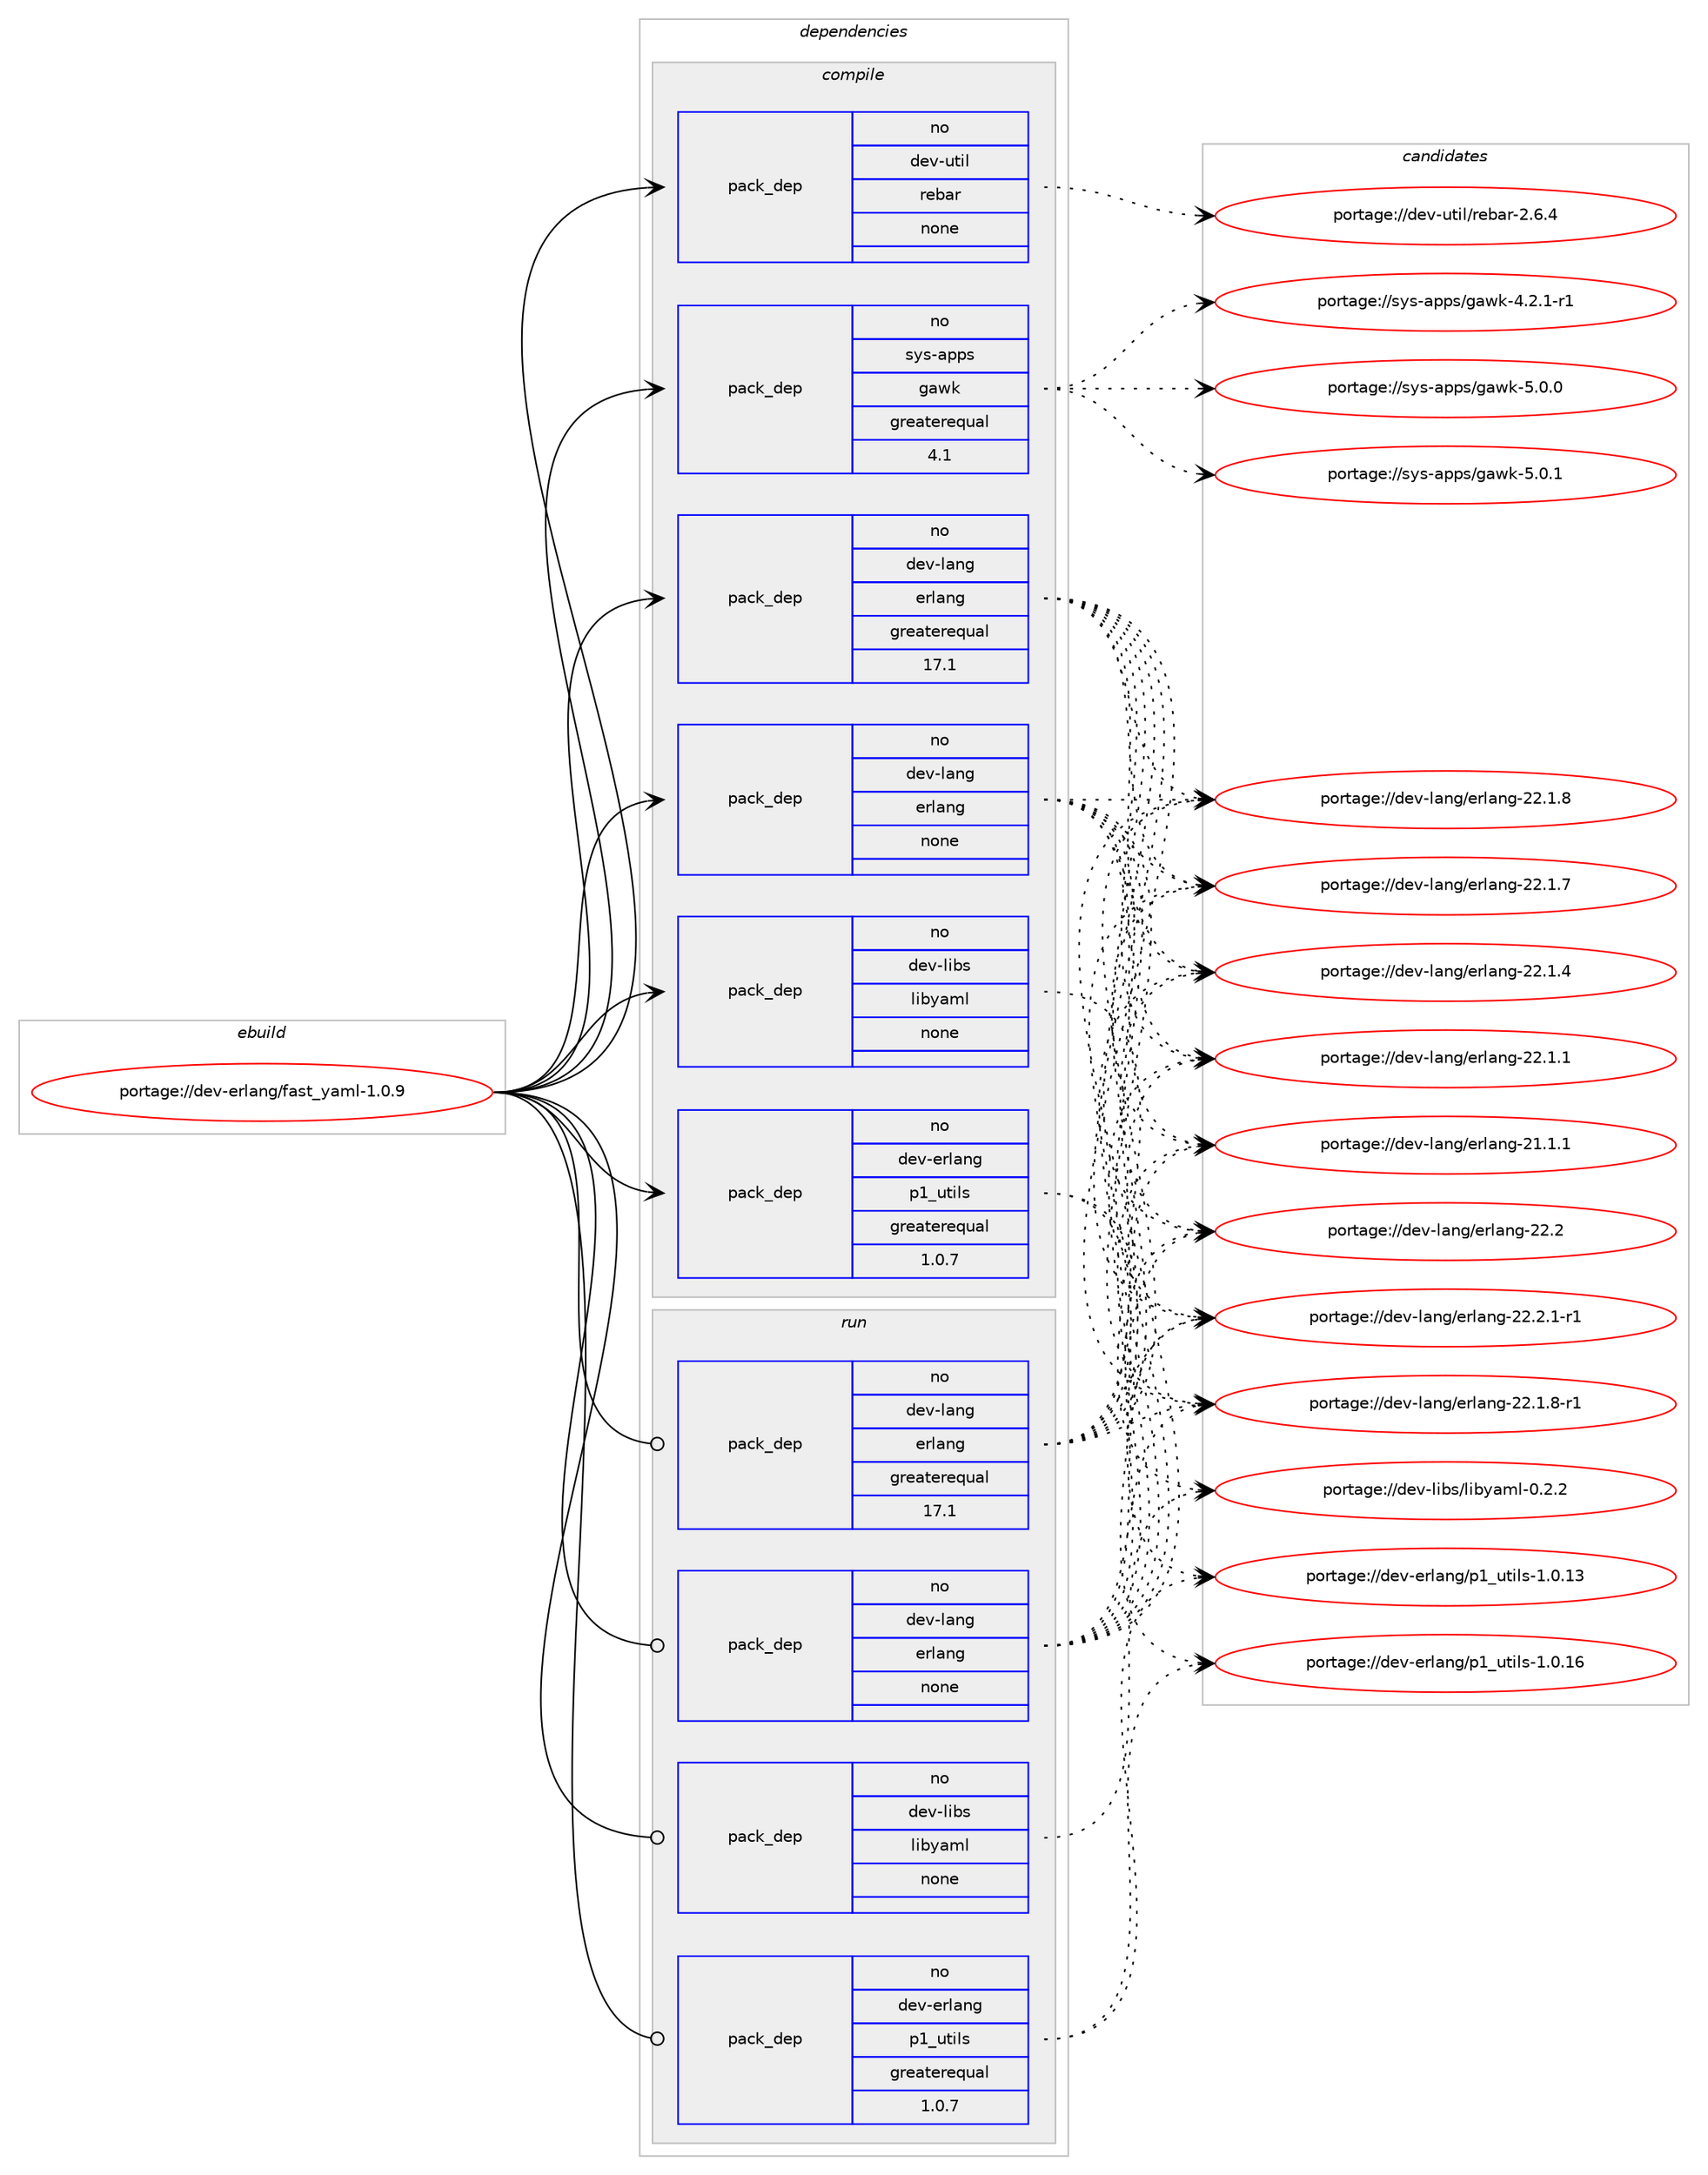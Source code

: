 digraph prolog {

# *************
# Graph options
# *************

newrank=true;
concentrate=true;
compound=true;
graph [rankdir=LR,fontname=Helvetica,fontsize=10,ranksep=1.5];#, ranksep=2.5, nodesep=0.2];
edge  [arrowhead=vee];
node  [fontname=Helvetica,fontsize=10];

# **********
# The ebuild
# **********

subgraph cluster_leftcol {
color=gray;
label=<<i>ebuild</i>>;
id [label="portage://dev-erlang/fast_yaml-1.0.9", color=red, width=4, href="../dev-erlang/fast_yaml-1.0.9.svg"];
}

# ****************
# The dependencies
# ****************

subgraph cluster_midcol {
color=gray;
label=<<i>dependencies</i>>;
subgraph cluster_compile {
fillcolor="#eeeeee";
style=filled;
label=<<i>compile</i>>;
subgraph pack432333 {
dependency575086 [label=<<TABLE BORDER="0" CELLBORDER="1" CELLSPACING="0" CELLPADDING="4" WIDTH="220"><TR><TD ROWSPAN="6" CELLPADDING="30">pack_dep</TD></TR><TR><TD WIDTH="110">no</TD></TR><TR><TD>dev-erlang</TD></TR><TR><TD>p1_utils</TD></TR><TR><TD>greaterequal</TD></TR><TR><TD>1.0.7</TD></TR></TABLE>>, shape=none, color=blue];
}
id:e -> dependency575086:w [weight=20,style="solid",arrowhead="vee"];
subgraph pack432334 {
dependency575087 [label=<<TABLE BORDER="0" CELLBORDER="1" CELLSPACING="0" CELLPADDING="4" WIDTH="220"><TR><TD ROWSPAN="6" CELLPADDING="30">pack_dep</TD></TR><TR><TD WIDTH="110">no</TD></TR><TR><TD>dev-lang</TD></TR><TR><TD>erlang</TD></TR><TR><TD>greaterequal</TD></TR><TR><TD>17.1</TD></TR></TABLE>>, shape=none, color=blue];
}
id:e -> dependency575087:w [weight=20,style="solid",arrowhead="vee"];
subgraph pack432335 {
dependency575088 [label=<<TABLE BORDER="0" CELLBORDER="1" CELLSPACING="0" CELLPADDING="4" WIDTH="220"><TR><TD ROWSPAN="6" CELLPADDING="30">pack_dep</TD></TR><TR><TD WIDTH="110">no</TD></TR><TR><TD>dev-lang</TD></TR><TR><TD>erlang</TD></TR><TR><TD>none</TD></TR><TR><TD></TD></TR></TABLE>>, shape=none, color=blue];
}
id:e -> dependency575088:w [weight=20,style="solid",arrowhead="vee"];
subgraph pack432336 {
dependency575089 [label=<<TABLE BORDER="0" CELLBORDER="1" CELLSPACING="0" CELLPADDING="4" WIDTH="220"><TR><TD ROWSPAN="6" CELLPADDING="30">pack_dep</TD></TR><TR><TD WIDTH="110">no</TD></TR><TR><TD>dev-libs</TD></TR><TR><TD>libyaml</TD></TR><TR><TD>none</TD></TR><TR><TD></TD></TR></TABLE>>, shape=none, color=blue];
}
id:e -> dependency575089:w [weight=20,style="solid",arrowhead="vee"];
subgraph pack432337 {
dependency575090 [label=<<TABLE BORDER="0" CELLBORDER="1" CELLSPACING="0" CELLPADDING="4" WIDTH="220"><TR><TD ROWSPAN="6" CELLPADDING="30">pack_dep</TD></TR><TR><TD WIDTH="110">no</TD></TR><TR><TD>dev-util</TD></TR><TR><TD>rebar</TD></TR><TR><TD>none</TD></TR><TR><TD></TD></TR></TABLE>>, shape=none, color=blue];
}
id:e -> dependency575090:w [weight=20,style="solid",arrowhead="vee"];
subgraph pack432338 {
dependency575091 [label=<<TABLE BORDER="0" CELLBORDER="1" CELLSPACING="0" CELLPADDING="4" WIDTH="220"><TR><TD ROWSPAN="6" CELLPADDING="30">pack_dep</TD></TR><TR><TD WIDTH="110">no</TD></TR><TR><TD>sys-apps</TD></TR><TR><TD>gawk</TD></TR><TR><TD>greaterequal</TD></TR><TR><TD>4.1</TD></TR></TABLE>>, shape=none, color=blue];
}
id:e -> dependency575091:w [weight=20,style="solid",arrowhead="vee"];
}
subgraph cluster_compileandrun {
fillcolor="#eeeeee";
style=filled;
label=<<i>compile and run</i>>;
}
subgraph cluster_run {
fillcolor="#eeeeee";
style=filled;
label=<<i>run</i>>;
subgraph pack432339 {
dependency575092 [label=<<TABLE BORDER="0" CELLBORDER="1" CELLSPACING="0" CELLPADDING="4" WIDTH="220"><TR><TD ROWSPAN="6" CELLPADDING="30">pack_dep</TD></TR><TR><TD WIDTH="110">no</TD></TR><TR><TD>dev-erlang</TD></TR><TR><TD>p1_utils</TD></TR><TR><TD>greaterequal</TD></TR><TR><TD>1.0.7</TD></TR></TABLE>>, shape=none, color=blue];
}
id:e -> dependency575092:w [weight=20,style="solid",arrowhead="odot"];
subgraph pack432340 {
dependency575093 [label=<<TABLE BORDER="0" CELLBORDER="1" CELLSPACING="0" CELLPADDING="4" WIDTH="220"><TR><TD ROWSPAN="6" CELLPADDING="30">pack_dep</TD></TR><TR><TD WIDTH="110">no</TD></TR><TR><TD>dev-lang</TD></TR><TR><TD>erlang</TD></TR><TR><TD>greaterequal</TD></TR><TR><TD>17.1</TD></TR></TABLE>>, shape=none, color=blue];
}
id:e -> dependency575093:w [weight=20,style="solid",arrowhead="odot"];
subgraph pack432341 {
dependency575094 [label=<<TABLE BORDER="0" CELLBORDER="1" CELLSPACING="0" CELLPADDING="4" WIDTH="220"><TR><TD ROWSPAN="6" CELLPADDING="30">pack_dep</TD></TR><TR><TD WIDTH="110">no</TD></TR><TR><TD>dev-lang</TD></TR><TR><TD>erlang</TD></TR><TR><TD>none</TD></TR><TR><TD></TD></TR></TABLE>>, shape=none, color=blue];
}
id:e -> dependency575094:w [weight=20,style="solid",arrowhead="odot"];
subgraph pack432342 {
dependency575095 [label=<<TABLE BORDER="0" CELLBORDER="1" CELLSPACING="0" CELLPADDING="4" WIDTH="220"><TR><TD ROWSPAN="6" CELLPADDING="30">pack_dep</TD></TR><TR><TD WIDTH="110">no</TD></TR><TR><TD>dev-libs</TD></TR><TR><TD>libyaml</TD></TR><TR><TD>none</TD></TR><TR><TD></TD></TR></TABLE>>, shape=none, color=blue];
}
id:e -> dependency575095:w [weight=20,style="solid",arrowhead="odot"];
}
}

# **************
# The candidates
# **************

subgraph cluster_choices {
rank=same;
color=gray;
label=<<i>candidates</i>>;

subgraph choice432333 {
color=black;
nodesep=1;
choice100101118451011141089711010347112499511711610510811545494648464954 [label="portage://dev-erlang/p1_utils-1.0.16", color=red, width=4,href="../dev-erlang/p1_utils-1.0.16.svg"];
choice100101118451011141089711010347112499511711610510811545494648464951 [label="portage://dev-erlang/p1_utils-1.0.13", color=red, width=4,href="../dev-erlang/p1_utils-1.0.13.svg"];
dependency575086:e -> choice100101118451011141089711010347112499511711610510811545494648464954:w [style=dotted,weight="100"];
dependency575086:e -> choice100101118451011141089711010347112499511711610510811545494648464951:w [style=dotted,weight="100"];
}
subgraph choice432334 {
color=black;
nodesep=1;
choice10010111845108971101034710111410897110103455050465046494511449 [label="portage://dev-lang/erlang-22.2.1-r1", color=red, width=4,href="../dev-lang/erlang-22.2.1-r1.svg"];
choice100101118451089711010347101114108971101034550504650 [label="portage://dev-lang/erlang-22.2", color=red, width=4,href="../dev-lang/erlang-22.2.svg"];
choice10010111845108971101034710111410897110103455050464946564511449 [label="portage://dev-lang/erlang-22.1.8-r1", color=red, width=4,href="../dev-lang/erlang-22.1.8-r1.svg"];
choice1001011184510897110103471011141089711010345505046494656 [label="portage://dev-lang/erlang-22.1.8", color=red, width=4,href="../dev-lang/erlang-22.1.8.svg"];
choice1001011184510897110103471011141089711010345505046494655 [label="portage://dev-lang/erlang-22.1.7", color=red, width=4,href="../dev-lang/erlang-22.1.7.svg"];
choice1001011184510897110103471011141089711010345505046494652 [label="portage://dev-lang/erlang-22.1.4", color=red, width=4,href="../dev-lang/erlang-22.1.4.svg"];
choice1001011184510897110103471011141089711010345505046494649 [label="portage://dev-lang/erlang-22.1.1", color=red, width=4,href="../dev-lang/erlang-22.1.1.svg"];
choice1001011184510897110103471011141089711010345504946494649 [label="portage://dev-lang/erlang-21.1.1", color=red, width=4,href="../dev-lang/erlang-21.1.1.svg"];
dependency575087:e -> choice10010111845108971101034710111410897110103455050465046494511449:w [style=dotted,weight="100"];
dependency575087:e -> choice100101118451089711010347101114108971101034550504650:w [style=dotted,weight="100"];
dependency575087:e -> choice10010111845108971101034710111410897110103455050464946564511449:w [style=dotted,weight="100"];
dependency575087:e -> choice1001011184510897110103471011141089711010345505046494656:w [style=dotted,weight="100"];
dependency575087:e -> choice1001011184510897110103471011141089711010345505046494655:w [style=dotted,weight="100"];
dependency575087:e -> choice1001011184510897110103471011141089711010345505046494652:w [style=dotted,weight="100"];
dependency575087:e -> choice1001011184510897110103471011141089711010345505046494649:w [style=dotted,weight="100"];
dependency575087:e -> choice1001011184510897110103471011141089711010345504946494649:w [style=dotted,weight="100"];
}
subgraph choice432335 {
color=black;
nodesep=1;
choice10010111845108971101034710111410897110103455050465046494511449 [label="portage://dev-lang/erlang-22.2.1-r1", color=red, width=4,href="../dev-lang/erlang-22.2.1-r1.svg"];
choice100101118451089711010347101114108971101034550504650 [label="portage://dev-lang/erlang-22.2", color=red, width=4,href="../dev-lang/erlang-22.2.svg"];
choice10010111845108971101034710111410897110103455050464946564511449 [label="portage://dev-lang/erlang-22.1.8-r1", color=red, width=4,href="../dev-lang/erlang-22.1.8-r1.svg"];
choice1001011184510897110103471011141089711010345505046494656 [label="portage://dev-lang/erlang-22.1.8", color=red, width=4,href="../dev-lang/erlang-22.1.8.svg"];
choice1001011184510897110103471011141089711010345505046494655 [label="portage://dev-lang/erlang-22.1.7", color=red, width=4,href="../dev-lang/erlang-22.1.7.svg"];
choice1001011184510897110103471011141089711010345505046494652 [label="portage://dev-lang/erlang-22.1.4", color=red, width=4,href="../dev-lang/erlang-22.1.4.svg"];
choice1001011184510897110103471011141089711010345505046494649 [label="portage://dev-lang/erlang-22.1.1", color=red, width=4,href="../dev-lang/erlang-22.1.1.svg"];
choice1001011184510897110103471011141089711010345504946494649 [label="portage://dev-lang/erlang-21.1.1", color=red, width=4,href="../dev-lang/erlang-21.1.1.svg"];
dependency575088:e -> choice10010111845108971101034710111410897110103455050465046494511449:w [style=dotted,weight="100"];
dependency575088:e -> choice100101118451089711010347101114108971101034550504650:w [style=dotted,weight="100"];
dependency575088:e -> choice10010111845108971101034710111410897110103455050464946564511449:w [style=dotted,weight="100"];
dependency575088:e -> choice1001011184510897110103471011141089711010345505046494656:w [style=dotted,weight="100"];
dependency575088:e -> choice1001011184510897110103471011141089711010345505046494655:w [style=dotted,weight="100"];
dependency575088:e -> choice1001011184510897110103471011141089711010345505046494652:w [style=dotted,weight="100"];
dependency575088:e -> choice1001011184510897110103471011141089711010345505046494649:w [style=dotted,weight="100"];
dependency575088:e -> choice1001011184510897110103471011141089711010345504946494649:w [style=dotted,weight="100"];
}
subgraph choice432336 {
color=black;
nodesep=1;
choice1001011184510810598115471081059812197109108454846504650 [label="portage://dev-libs/libyaml-0.2.2", color=red, width=4,href="../dev-libs/libyaml-0.2.2.svg"];
dependency575089:e -> choice1001011184510810598115471081059812197109108454846504650:w [style=dotted,weight="100"];
}
subgraph choice432337 {
color=black;
nodesep=1;
choice10010111845117116105108471141019897114455046544652 [label="portage://dev-util/rebar-2.6.4", color=red, width=4,href="../dev-util/rebar-2.6.4.svg"];
dependency575090:e -> choice10010111845117116105108471141019897114455046544652:w [style=dotted,weight="100"];
}
subgraph choice432338 {
color=black;
nodesep=1;
choice11512111545971121121154710397119107455346484649 [label="portage://sys-apps/gawk-5.0.1", color=red, width=4,href="../sys-apps/gawk-5.0.1.svg"];
choice11512111545971121121154710397119107455346484648 [label="portage://sys-apps/gawk-5.0.0", color=red, width=4,href="../sys-apps/gawk-5.0.0.svg"];
choice115121115459711211211547103971191074552465046494511449 [label="portage://sys-apps/gawk-4.2.1-r1", color=red, width=4,href="../sys-apps/gawk-4.2.1-r1.svg"];
dependency575091:e -> choice11512111545971121121154710397119107455346484649:w [style=dotted,weight="100"];
dependency575091:e -> choice11512111545971121121154710397119107455346484648:w [style=dotted,weight="100"];
dependency575091:e -> choice115121115459711211211547103971191074552465046494511449:w [style=dotted,weight="100"];
}
subgraph choice432339 {
color=black;
nodesep=1;
choice100101118451011141089711010347112499511711610510811545494648464954 [label="portage://dev-erlang/p1_utils-1.0.16", color=red, width=4,href="../dev-erlang/p1_utils-1.0.16.svg"];
choice100101118451011141089711010347112499511711610510811545494648464951 [label="portage://dev-erlang/p1_utils-1.0.13", color=red, width=4,href="../dev-erlang/p1_utils-1.0.13.svg"];
dependency575092:e -> choice100101118451011141089711010347112499511711610510811545494648464954:w [style=dotted,weight="100"];
dependency575092:e -> choice100101118451011141089711010347112499511711610510811545494648464951:w [style=dotted,weight="100"];
}
subgraph choice432340 {
color=black;
nodesep=1;
choice10010111845108971101034710111410897110103455050465046494511449 [label="portage://dev-lang/erlang-22.2.1-r1", color=red, width=4,href="../dev-lang/erlang-22.2.1-r1.svg"];
choice100101118451089711010347101114108971101034550504650 [label="portage://dev-lang/erlang-22.2", color=red, width=4,href="../dev-lang/erlang-22.2.svg"];
choice10010111845108971101034710111410897110103455050464946564511449 [label="portage://dev-lang/erlang-22.1.8-r1", color=red, width=4,href="../dev-lang/erlang-22.1.8-r1.svg"];
choice1001011184510897110103471011141089711010345505046494656 [label="portage://dev-lang/erlang-22.1.8", color=red, width=4,href="../dev-lang/erlang-22.1.8.svg"];
choice1001011184510897110103471011141089711010345505046494655 [label="portage://dev-lang/erlang-22.1.7", color=red, width=4,href="../dev-lang/erlang-22.1.7.svg"];
choice1001011184510897110103471011141089711010345505046494652 [label="portage://dev-lang/erlang-22.1.4", color=red, width=4,href="../dev-lang/erlang-22.1.4.svg"];
choice1001011184510897110103471011141089711010345505046494649 [label="portage://dev-lang/erlang-22.1.1", color=red, width=4,href="../dev-lang/erlang-22.1.1.svg"];
choice1001011184510897110103471011141089711010345504946494649 [label="portage://dev-lang/erlang-21.1.1", color=red, width=4,href="../dev-lang/erlang-21.1.1.svg"];
dependency575093:e -> choice10010111845108971101034710111410897110103455050465046494511449:w [style=dotted,weight="100"];
dependency575093:e -> choice100101118451089711010347101114108971101034550504650:w [style=dotted,weight="100"];
dependency575093:e -> choice10010111845108971101034710111410897110103455050464946564511449:w [style=dotted,weight="100"];
dependency575093:e -> choice1001011184510897110103471011141089711010345505046494656:w [style=dotted,weight="100"];
dependency575093:e -> choice1001011184510897110103471011141089711010345505046494655:w [style=dotted,weight="100"];
dependency575093:e -> choice1001011184510897110103471011141089711010345505046494652:w [style=dotted,weight="100"];
dependency575093:e -> choice1001011184510897110103471011141089711010345505046494649:w [style=dotted,weight="100"];
dependency575093:e -> choice1001011184510897110103471011141089711010345504946494649:w [style=dotted,weight="100"];
}
subgraph choice432341 {
color=black;
nodesep=1;
choice10010111845108971101034710111410897110103455050465046494511449 [label="portage://dev-lang/erlang-22.2.1-r1", color=red, width=4,href="../dev-lang/erlang-22.2.1-r1.svg"];
choice100101118451089711010347101114108971101034550504650 [label="portage://dev-lang/erlang-22.2", color=red, width=4,href="../dev-lang/erlang-22.2.svg"];
choice10010111845108971101034710111410897110103455050464946564511449 [label="portage://dev-lang/erlang-22.1.8-r1", color=red, width=4,href="../dev-lang/erlang-22.1.8-r1.svg"];
choice1001011184510897110103471011141089711010345505046494656 [label="portage://dev-lang/erlang-22.1.8", color=red, width=4,href="../dev-lang/erlang-22.1.8.svg"];
choice1001011184510897110103471011141089711010345505046494655 [label="portage://dev-lang/erlang-22.1.7", color=red, width=4,href="../dev-lang/erlang-22.1.7.svg"];
choice1001011184510897110103471011141089711010345505046494652 [label="portage://dev-lang/erlang-22.1.4", color=red, width=4,href="../dev-lang/erlang-22.1.4.svg"];
choice1001011184510897110103471011141089711010345505046494649 [label="portage://dev-lang/erlang-22.1.1", color=red, width=4,href="../dev-lang/erlang-22.1.1.svg"];
choice1001011184510897110103471011141089711010345504946494649 [label="portage://dev-lang/erlang-21.1.1", color=red, width=4,href="../dev-lang/erlang-21.1.1.svg"];
dependency575094:e -> choice10010111845108971101034710111410897110103455050465046494511449:w [style=dotted,weight="100"];
dependency575094:e -> choice100101118451089711010347101114108971101034550504650:w [style=dotted,weight="100"];
dependency575094:e -> choice10010111845108971101034710111410897110103455050464946564511449:w [style=dotted,weight="100"];
dependency575094:e -> choice1001011184510897110103471011141089711010345505046494656:w [style=dotted,weight="100"];
dependency575094:e -> choice1001011184510897110103471011141089711010345505046494655:w [style=dotted,weight="100"];
dependency575094:e -> choice1001011184510897110103471011141089711010345505046494652:w [style=dotted,weight="100"];
dependency575094:e -> choice1001011184510897110103471011141089711010345505046494649:w [style=dotted,weight="100"];
dependency575094:e -> choice1001011184510897110103471011141089711010345504946494649:w [style=dotted,weight="100"];
}
subgraph choice432342 {
color=black;
nodesep=1;
choice1001011184510810598115471081059812197109108454846504650 [label="portage://dev-libs/libyaml-0.2.2", color=red, width=4,href="../dev-libs/libyaml-0.2.2.svg"];
dependency575095:e -> choice1001011184510810598115471081059812197109108454846504650:w [style=dotted,weight="100"];
}
}

}
